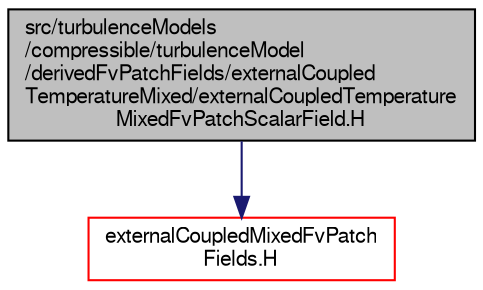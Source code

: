 digraph "src/turbulenceModels/compressible/turbulenceModel/derivedFvPatchFields/externalCoupledTemperatureMixed/externalCoupledTemperatureMixedFvPatchScalarField.H"
{
  bgcolor="transparent";
  edge [fontname="FreeSans",fontsize="10",labelfontname="FreeSans",labelfontsize="10"];
  node [fontname="FreeSans",fontsize="10",shape=record];
  Node0 [label="src/turbulenceModels\l/compressible/turbulenceModel\l/derivedFvPatchFields/externalCoupled\lTemperatureMixed/externalCoupledTemperature\lMixedFvPatchScalarField.H",height=0.2,width=0.4,color="black", fillcolor="grey75", style="filled", fontcolor="black"];
  Node0 -> Node1 [color="midnightblue",fontsize="10",style="solid",fontname="FreeSans"];
  Node1 [label="externalCoupledMixedFvPatch\lFields.H",height=0.2,width=0.4,color="red",URL="$a01832.html"];
}

